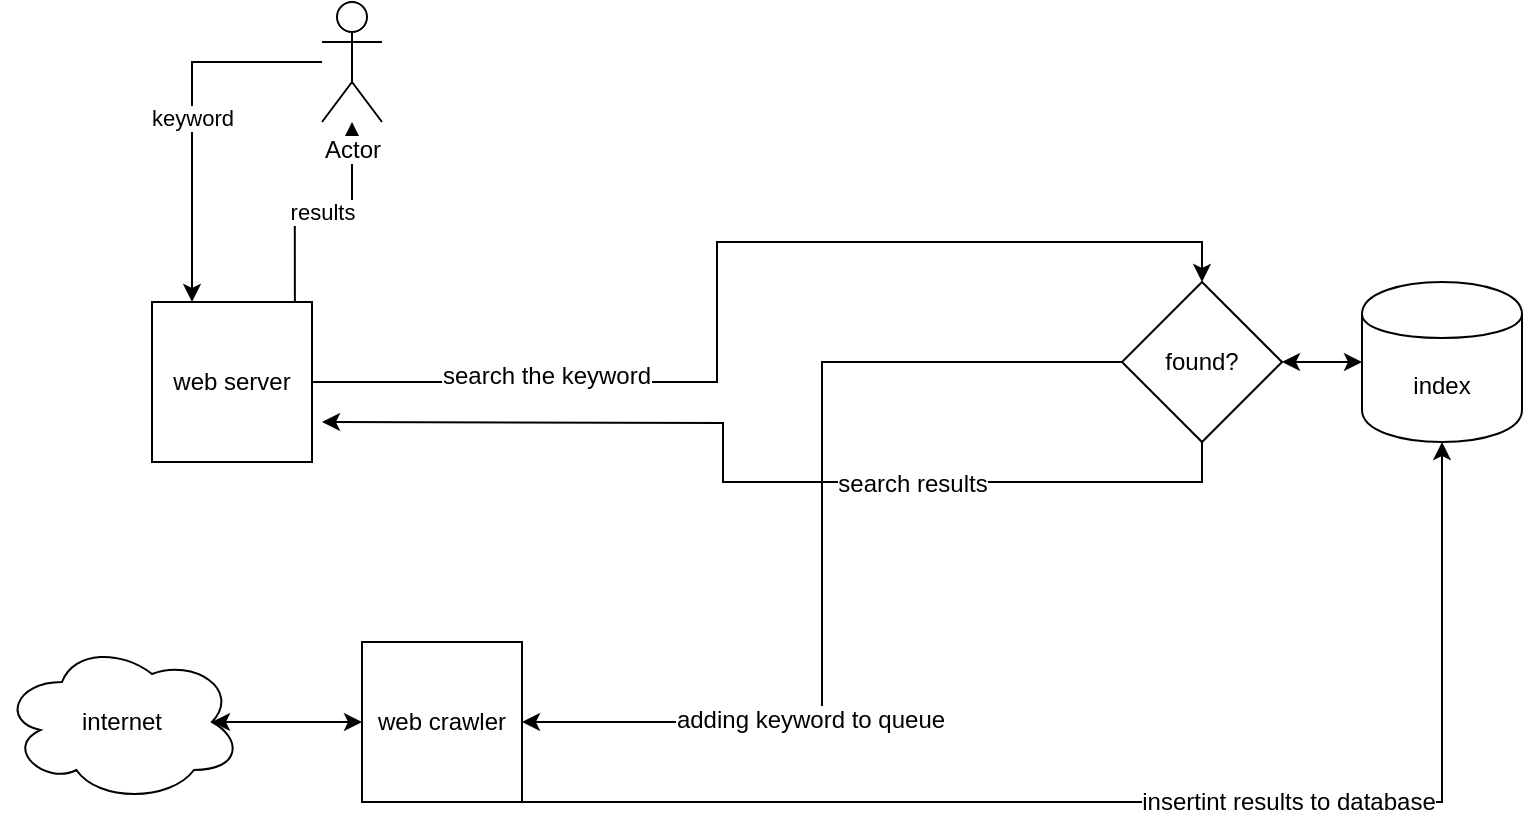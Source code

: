 <mxfile version="12.6.6" type="github"><diagram id="SUEyw-EopQCs-CR0LtJp" name="Page-1"><mxGraphModel dx="1038" dy="531" grid="1" gridSize="10" guides="1" tooltips="1" connect="1" arrows="1" fold="1" page="1" pageScale="1" pageWidth="827" pageHeight="1169" math="0" shadow="0"><root><mxCell id="0"/><mxCell id="1" parent="0"/><mxCell id="buQQ8-JLsH7xBuSYYsbQ-10" style="edgeStyle=orthogonalEdgeStyle;rounded=0;orthogonalLoop=1;jettySize=auto;html=1;exitX=0.5;exitY=1;exitDx=0;exitDy=0;" edge="1" parent="1" source="buQQ8-JLsH7xBuSYYsbQ-13"><mxGeometry relative="1" as="geometry"><mxPoint x="190" y="220" as="targetPoint"/><mxPoint x="500" y="240" as="sourcePoint"/></mxGeometry></mxCell><mxCell id="buQQ8-JLsH7xBuSYYsbQ-11" value="search results" style="text;html=1;align=center;verticalAlign=middle;resizable=0;points=[];labelBackgroundColor=#ffffff;" vertex="1" connectable="0" parent="buQQ8-JLsH7xBuSYYsbQ-10"><mxGeometry x="-0.324" y="1" relative="1" as="geometry"><mxPoint as="offset"/></mxGeometry></mxCell><mxCell id="buQQ8-JLsH7xBuSYYsbQ-1" value="index" style="shape=cylinder;whiteSpace=wrap;html=1;boundedLbl=1;backgroundOutline=1;" vertex="1" parent="1"><mxGeometry x="710" y="150" width="80" height="80" as="geometry"/></mxCell><mxCell id="buQQ8-JLsH7xBuSYYsbQ-23" style="edgeStyle=orthogonalEdgeStyle;rounded=0;orthogonalLoop=1;jettySize=auto;html=1;entryX=0.5;entryY=1;entryDx=0;entryDy=0;" edge="1" parent="1" source="buQQ8-JLsH7xBuSYYsbQ-2" target="buQQ8-JLsH7xBuSYYsbQ-1"><mxGeometry relative="1" as="geometry"><Array as="points"><mxPoint x="750" y="410"/></Array></mxGeometry></mxCell><mxCell id="buQQ8-JLsH7xBuSYYsbQ-24" value="insertint results to database" style="text;html=1;align=center;verticalAlign=middle;resizable=0;points=[];labelBackgroundColor=#ffffff;" vertex="1" connectable="0" parent="buQQ8-JLsH7xBuSYYsbQ-23"><mxGeometry x="0.196" relative="1" as="geometry"><mxPoint as="offset"/></mxGeometry></mxCell><mxCell id="buQQ8-JLsH7xBuSYYsbQ-2" value="web crawler" style="whiteSpace=wrap;html=1;aspect=fixed;" vertex="1" parent="1"><mxGeometry x="210" y="330" width="80" height="80" as="geometry"/></mxCell><mxCell id="buQQ8-JLsH7xBuSYYsbQ-7" style="edgeStyle=orthogonalEdgeStyle;rounded=0;orthogonalLoop=1;jettySize=auto;html=1;entryX=0.5;entryY=0;entryDx=0;entryDy=0;" edge="1" parent="1" source="buQQ8-JLsH7xBuSYYsbQ-3" target="buQQ8-JLsH7xBuSYYsbQ-13"><mxGeometry relative="1" as="geometry"><mxPoint x="570" y="180" as="targetPoint"/></mxGeometry></mxCell><mxCell id="buQQ8-JLsH7xBuSYYsbQ-8" value="search the keyword" style="text;html=1;align=center;verticalAlign=middle;resizable=0;points=[];labelBackgroundColor=#ffffff;" vertex="1" connectable="0" parent="buQQ8-JLsH7xBuSYYsbQ-7"><mxGeometry x="-0.564" y="3" relative="1" as="geometry"><mxPoint as="offset"/></mxGeometry></mxCell><mxCell id="buQQ8-JLsH7xBuSYYsbQ-12" value="results" style="edgeStyle=orthogonalEdgeStyle;rounded=0;orthogonalLoop=1;jettySize=auto;html=1;exitX=0.893;exitY=0.008;exitDx=0;exitDy=0;exitPerimeter=0;" edge="1" parent="1" source="buQQ8-JLsH7xBuSYYsbQ-3" target="buQQ8-JLsH7xBuSYYsbQ-5"><mxGeometry relative="1" as="geometry"/></mxCell><mxCell id="buQQ8-JLsH7xBuSYYsbQ-3" value="web server" style="whiteSpace=wrap;html=1;aspect=fixed;" vertex="1" parent="1"><mxGeometry x="105" y="160" width="80" height="80" as="geometry"/></mxCell><mxCell id="buQQ8-JLsH7xBuSYYsbQ-6" value="keyword" style="edgeStyle=orthogonalEdgeStyle;rounded=0;orthogonalLoop=1;jettySize=auto;html=1;entryX=0.25;entryY=0;entryDx=0;entryDy=0;" edge="1" parent="1" source="buQQ8-JLsH7xBuSYYsbQ-5" target="buQQ8-JLsH7xBuSYYsbQ-3"><mxGeometry relative="1" as="geometry"><mxPoint x="90" y="40" as="sourcePoint"/></mxGeometry></mxCell><mxCell id="buQQ8-JLsH7xBuSYYsbQ-5" value="Actor" style="shape=umlActor;verticalLabelPosition=bottom;labelBackgroundColor=#ffffff;verticalAlign=top;html=1;outlineConnect=0;" vertex="1" parent="1"><mxGeometry x="190" y="10" width="30" height="60" as="geometry"/></mxCell><mxCell id="buQQ8-JLsH7xBuSYYsbQ-14" style="edgeStyle=orthogonalEdgeStyle;rounded=0;orthogonalLoop=1;jettySize=auto;html=1;entryX=0;entryY=0.5;entryDx=0;entryDy=0;startArrow=classic;startFill=1;" edge="1" parent="1" source="buQQ8-JLsH7xBuSYYsbQ-13" target="buQQ8-JLsH7xBuSYYsbQ-1"><mxGeometry relative="1" as="geometry"/></mxCell><mxCell id="buQQ8-JLsH7xBuSYYsbQ-16" style="edgeStyle=orthogonalEdgeStyle;rounded=0;orthogonalLoop=1;jettySize=auto;html=1;entryX=1;entryY=0.5;entryDx=0;entryDy=0;" edge="1" parent="1" source="buQQ8-JLsH7xBuSYYsbQ-13" target="buQQ8-JLsH7xBuSYYsbQ-2"><mxGeometry relative="1" as="geometry"><mxPoint x="540" y="420" as="targetPoint"/></mxGeometry></mxCell><mxCell id="buQQ8-JLsH7xBuSYYsbQ-17" value="adding keyword to queue" style="text;html=1;align=center;verticalAlign=middle;resizable=0;points=[];labelBackgroundColor=#ffffff;" vertex="1" connectable="0" parent="buQQ8-JLsH7xBuSYYsbQ-16"><mxGeometry x="0.402" y="-1" relative="1" as="geometry"><mxPoint as="offset"/></mxGeometry></mxCell><mxCell id="buQQ8-JLsH7xBuSYYsbQ-13" value="found?" style="rhombus;whiteSpace=wrap;html=1;" vertex="1" parent="1"><mxGeometry x="590" y="150" width="80" height="80" as="geometry"/></mxCell><mxCell id="buQQ8-JLsH7xBuSYYsbQ-18" value="internet" style="ellipse;shape=cloud;whiteSpace=wrap;html=1;" vertex="1" parent="1"><mxGeometry x="30" y="330" width="120" height="80" as="geometry"/></mxCell><mxCell id="buQQ8-JLsH7xBuSYYsbQ-22" value="" style="endArrow=classic;startArrow=classic;html=1;entryX=0.875;entryY=0.5;entryDx=0;entryDy=0;entryPerimeter=0;exitX=0;exitY=0.5;exitDx=0;exitDy=0;" edge="1" parent="1" source="buQQ8-JLsH7xBuSYYsbQ-2" target="buQQ8-JLsH7xBuSYYsbQ-18"><mxGeometry width="50" height="50" relative="1" as="geometry"><mxPoint x="40" y="480" as="sourcePoint"/><mxPoint x="90" y="430" as="targetPoint"/></mxGeometry></mxCell></root></mxGraphModel></diagram></mxfile>